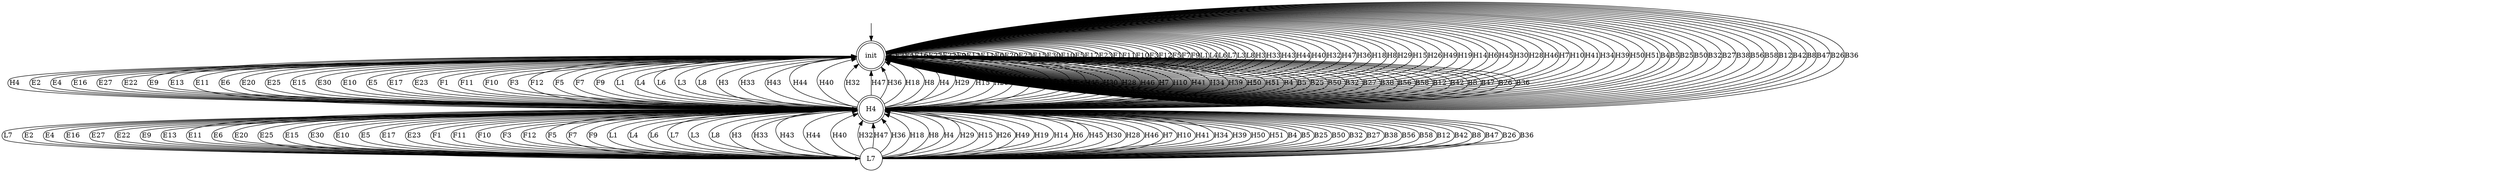 digraph g {
__start0 [label="" shape="none"]
init [shape="doublecircle" label="init"]
H4 [shape="doublecircle" label="H4"]
L7 [shape="circle" label="L7"]
__start0 -> init
init -> init[label="E2"]
init -> init[label="E4"]
init -> init[label="E16"]
init -> init[label="E27"]
init -> init[label="E22"]
init -> init[label="E9"]
init -> init[label="E13"]
init -> init[label="E11"]
init -> init[label="E6"]
init -> init[label="E20"]
init -> init[label="E25"]
init -> init[label="E15"]
init -> init[label="E30"]
init -> init[label="E10"]
init -> init[label="E5"]
init -> init[label="E17"]
init -> init[label="E23"]
init -> init[label="F1"]
init -> init[label="F11"]
init -> init[label="F10"]
init -> init[label="F3"]
init -> init[label="F12"]
init -> init[label="F5"]
init -> init[label="F7"]
init -> init[label="F9"]
init -> init[label="L1"]
init -> init[label="L4"]
init -> init[label="L6"]
init -> init[label="L7"]
init -> init[label="L3"]
init -> init[label="L8"]
init -> init[label="H3"]
init -> init[label="H33"]
init -> init[label="H43"]
init -> init[label="H44"]
init -> init[label="H40"]
init -> init[label="H32"]
init -> init[label="H47"]
init -> init[label="H36"]
init -> init[label="H18"]
init -> init[label="H8"]
init -> H4[label="H4"]
init -> init[label="H29"]
init -> init[label="H15"]
init -> init[label="H26"]
init -> init[label="H49"]
init -> init[label="H19"]
init -> init[label="H14"]
init -> init[label="H6"]
init -> init[label="H45"]
init -> init[label="H30"]
init -> init[label="H28"]
init -> init[label="H46"]
init -> init[label="H7"]
init -> init[label="H10"]
init -> init[label="H41"]
init -> init[label="H34"]
init -> init[label="H39"]
init -> init[label="H50"]
init -> init[label="H51"]
init -> init[label="B4"]
init -> init[label="B5"]
init -> init[label="B25"]
init -> init[label="B50"]
init -> init[label="B32"]
init -> init[label="B27"]
init -> init[label="B38"]
init -> init[label="B56"]
init -> init[label="B58"]
init -> init[label="B12"]
init -> init[label="B42"]
init -> init[label="B8"]
init -> init[label="B47"]
init -> init[label="B26"]
init -> init[label="B36"]
H4 -> init[label="E2"]
H4 -> init[label="E4"]
H4 -> init[label="E16"]
H4 -> init[label="E27"]
H4 -> init[label="E22"]
H4 -> init[label="E9"]
H4 -> init[label="E13"]
H4 -> init[label="E11"]
H4 -> init[label="E6"]
H4 -> init[label="E20"]
H4 -> init[label="E25"]
H4 -> init[label="E15"]
H4 -> init[label="E30"]
H4 -> init[label="E10"]
H4 -> init[label="E5"]
H4 -> init[label="E17"]
H4 -> init[label="E23"]
H4 -> init[label="F1"]
H4 -> init[label="F11"]
H4 -> init[label="F10"]
H4 -> init[label="F3"]
H4 -> init[label="F12"]
H4 -> init[label="F5"]
H4 -> init[label="F7"]
H4 -> init[label="F9"]
H4 -> init[label="L1"]
H4 -> init[label="L4"]
H4 -> init[label="L6"]
H4 -> L7[label="L7"]
H4 -> init[label="L3"]
H4 -> init[label="L8"]
H4 -> init[label="H3"]
H4 -> init[label="H33"]
H4 -> init[label="H43"]
H4 -> init[label="H44"]
H4 -> init[label="H40"]
H4 -> init[label="H32"]
H4 -> init[label="H47"]
H4 -> init[label="H36"]
H4 -> init[label="H18"]
H4 -> init[label="H8"]
H4 -> init[label="H4"]
H4 -> init[label="H29"]
H4 -> init[label="H15"]
H4 -> init[label="H26"]
H4 -> init[label="H49"]
H4 -> init[label="H19"]
H4 -> init[label="H14"]
H4 -> init[label="H6"]
H4 -> init[label="H45"]
H4 -> init[label="H30"]
H4 -> init[label="H28"]
H4 -> init[label="H46"]
H4 -> init[label="H7"]
H4 -> init[label="H10"]
H4 -> init[label="H41"]
H4 -> init[label="H34"]
H4 -> init[label="H39"]
H4 -> init[label="H50"]
H4 -> init[label="H51"]
H4 -> init[label="B4"]
H4 -> init[label="B5"]
H4 -> init[label="B25"]
H4 -> init[label="B50"]
H4 -> init[label="B32"]
H4 -> init[label="B27"]
H4 -> init[label="B38"]
H4 -> init[label="B56"]
H4 -> init[label="B58"]
H4 -> init[label="B12"]
H4 -> init[label="B42"]
H4 -> init[label="B8"]
H4 -> init[label="B47"]
H4 -> init[label="B26"]
H4 -> init[label="B36"]
L7 -> H4[label="E2"]
L7 -> H4[label="E4"]
L7 -> H4[label="E16"]
L7 -> H4[label="E27"]
L7 -> H4[label="E22"]
L7 -> H4[label="E9"]
L7 -> H4[label="E13"]
L7 -> H4[label="E11"]
L7 -> H4[label="E6"]
L7 -> H4[label="E20"]
L7 -> H4[label="E25"]
L7 -> H4[label="E15"]
L7 -> H4[label="E30"]
L7 -> H4[label="E10"]
L7 -> H4[label="E5"]
L7 -> H4[label="E17"]
L7 -> H4[label="E23"]
L7 -> H4[label="F1"]
L7 -> H4[label="F11"]
L7 -> H4[label="F10"]
L7 -> H4[label="F3"]
L7 -> H4[label="F12"]
L7 -> H4[label="F5"]
L7 -> H4[label="F7"]
L7 -> H4[label="F9"]
L7 -> H4[label="L1"]
L7 -> H4[label="L4"]
L7 -> H4[label="L6"]
L7 -> H4[label="L7"]
L7 -> H4[label="L3"]
L7 -> H4[label="L8"]
L7 -> H4[label="H3"]
L7 -> H4[label="H33"]
L7 -> H4[label="H43"]
L7 -> H4[label="H44"]
L7 -> H4[label="H40"]
L7 -> H4[label="H32"]
L7 -> H4[label="H47"]
L7 -> H4[label="H36"]
L7 -> H4[label="H18"]
L7 -> H4[label="H8"]
L7 -> H4[label="H4"]
L7 -> H4[label="H29"]
L7 -> H4[label="H15"]
L7 -> H4[label="H26"]
L7 -> H4[label="H49"]
L7 -> H4[label="H19"]
L7 -> H4[label="H14"]
L7 -> H4[label="H6"]
L7 -> H4[label="H45"]
L7 -> H4[label="H30"]
L7 -> H4[label="H28"]
L7 -> H4[label="H46"]
L7 -> H4[label="H7"]
L7 -> H4[label="H10"]
L7 -> H4[label="H41"]
L7 -> H4[label="H34"]
L7 -> H4[label="H39"]
L7 -> H4[label="H50"]
L7 -> H4[label="H51"]
L7 -> H4[label="B4"]
L7 -> H4[label="B5"]
L7 -> H4[label="B25"]
L7 -> H4[label="B50"]
L7 -> H4[label="B32"]
L7 -> H4[label="B27"]
L7 -> H4[label="B38"]
L7 -> H4[label="B56"]
L7 -> H4[label="B58"]
L7 -> H4[label="B12"]
L7 -> H4[label="B42"]
L7 -> H4[label="B8"]
L7 -> H4[label="B47"]
L7 -> H4[label="B26"]
L7 -> H4[label="B36"]
}
